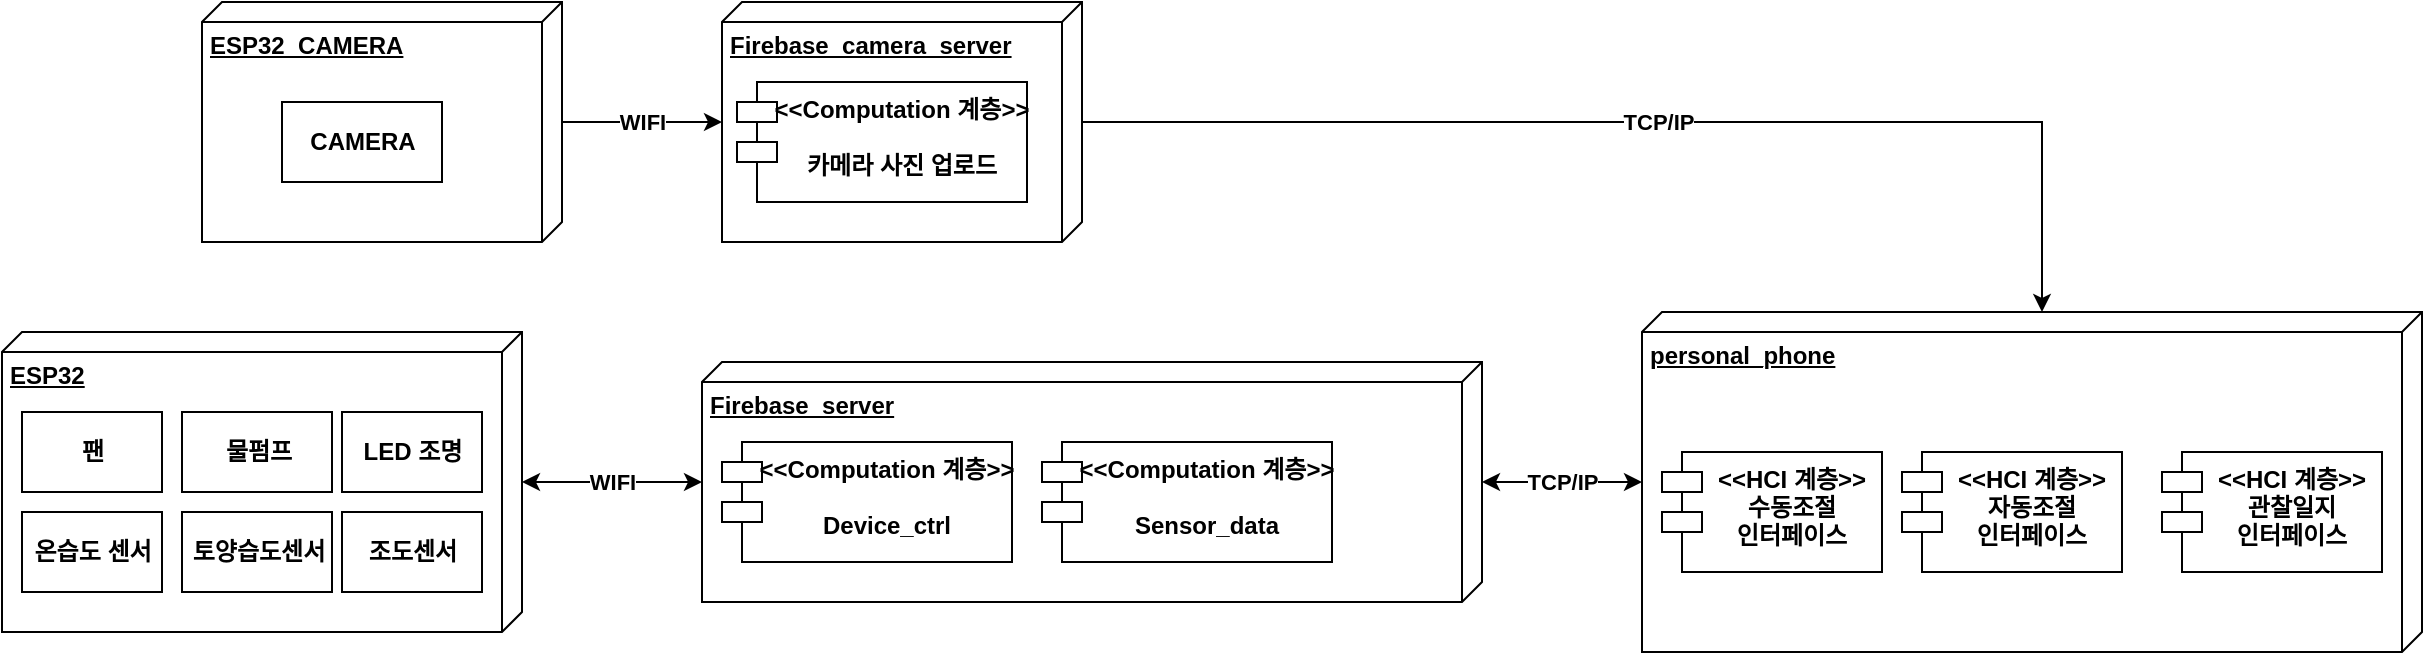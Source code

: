 <mxfile version="20.5.3" type="github">
  <diagram id="HNZRuX7kstUMs6-PcHcm" name="페이지-1">
    <mxGraphModel dx="1483" dy="5414" grid="1" gridSize="10" guides="1" tooltips="1" connect="1" arrows="1" fold="1" page="1" pageScale="1" pageWidth="3300" pageHeight="4681" math="0" shadow="0">
      <root>
        <mxCell id="0" />
        <mxCell id="1" parent="0" />
        <mxCell id="MpsCWGdp1KRCKXTL6OQV-17" value="TCP/IP" style="edgeStyle=orthogonalEdgeStyle;rounded=0;orthogonalLoop=1;jettySize=auto;html=1;entryX=0;entryY=0;entryDx=0;entryDy=190;entryPerimeter=0;fontStyle=1" edge="1" parent="1" source="MpsCWGdp1KRCKXTL6OQV-1" target="MpsCWGdp1KRCKXTL6OQV-4">
          <mxGeometry relative="1" as="geometry" />
        </mxCell>
        <mxCell id="MpsCWGdp1KRCKXTL6OQV-1" value="Firebase_camera_server" style="verticalAlign=top;align=left;spacingTop=8;spacingLeft=2;spacingRight=12;shape=cube;size=10;direction=south;fontStyle=5;html=1;" vertex="1" parent="1">
          <mxGeometry x="390" y="-30" width="180" height="120" as="geometry" />
        </mxCell>
        <mxCell id="MpsCWGdp1KRCKXTL6OQV-19" value="WIFI" style="edgeStyle=orthogonalEdgeStyle;rounded=0;orthogonalLoop=1;jettySize=auto;html=1;startArrow=classic;startFill=1;fontStyle=1" edge="1" parent="1" source="MpsCWGdp1KRCKXTL6OQV-2" target="MpsCWGdp1KRCKXTL6OQV-3">
          <mxGeometry relative="1" as="geometry" />
        </mxCell>
        <mxCell id="MpsCWGdp1KRCKXTL6OQV-18" value="TCP/IP" style="edgeStyle=orthogonalEdgeStyle;rounded=0;orthogonalLoop=1;jettySize=auto;html=1;startArrow=classic;startFill=1;fontStyle=1" edge="1" parent="1" source="MpsCWGdp1KRCKXTL6OQV-3" target="MpsCWGdp1KRCKXTL6OQV-4">
          <mxGeometry relative="1" as="geometry" />
        </mxCell>
        <mxCell id="MpsCWGdp1KRCKXTL6OQV-3" value="Firebase_server" style="verticalAlign=top;align=left;spacingTop=8;spacingLeft=2;spacingRight=12;shape=cube;size=10;direction=south;fontStyle=5;html=1;" vertex="1" parent="1">
          <mxGeometry x="380" y="150" width="390" height="120" as="geometry" />
        </mxCell>
        <mxCell id="MpsCWGdp1KRCKXTL6OQV-6" value="WIFI" style="edgeStyle=orthogonalEdgeStyle;rounded=0;orthogonalLoop=1;jettySize=auto;html=1;fontStyle=1" edge="1" parent="1" source="MpsCWGdp1KRCKXTL6OQV-5" target="MpsCWGdp1KRCKXTL6OQV-1">
          <mxGeometry relative="1" as="geometry" />
        </mxCell>
        <mxCell id="MpsCWGdp1KRCKXTL6OQV-5" value="ESP32_CAMERA" style="verticalAlign=top;align=left;spacingTop=8;spacingLeft=2;spacingRight=12;shape=cube;size=10;direction=south;fontStyle=5;html=1;" vertex="1" parent="1">
          <mxGeometry x="130" y="-30" width="180" height="120" as="geometry" />
        </mxCell>
        <mxCell id="MpsCWGdp1KRCKXTL6OQV-14" value="&lt;&lt;Computation 계층&gt;&gt;&#xa;&#xa;카메라 사진 업로드" style="shape=module;align=left;spacingLeft=20;align=center;verticalAlign=top;fontStyle=1" vertex="1" parent="1">
          <mxGeometry x="397.5" y="10" width="145" height="60" as="geometry" />
        </mxCell>
        <mxCell id="MpsCWGdp1KRCKXTL6OQV-15" value="&lt;&lt;Computation 계층&gt;&gt;&#xa;&#xa;Device_ctrl" style="shape=module;align=left;spacingLeft=20;align=center;verticalAlign=top;fontStyle=1" vertex="1" parent="1">
          <mxGeometry x="390" y="190" width="145" height="60" as="geometry" />
        </mxCell>
        <mxCell id="MpsCWGdp1KRCKXTL6OQV-16" value="&lt;&lt;Computation 계층&gt;&gt;&#xa;&#xa;Sensor_data" style="shape=module;align=left;spacingLeft=20;align=center;verticalAlign=top;fontStyle=1" vertex="1" parent="1">
          <mxGeometry x="550" y="190" width="145" height="60" as="geometry" />
        </mxCell>
        <mxCell id="MpsCWGdp1KRCKXTL6OQV-27" value="" style="group;fontStyle=1" vertex="1" connectable="0" parent="1">
          <mxGeometry x="30" y="135" width="260" height="150" as="geometry" />
        </mxCell>
        <mxCell id="MpsCWGdp1KRCKXTL6OQV-2" value="ESP32" style="verticalAlign=top;align=left;spacingTop=8;spacingLeft=2;spacingRight=12;shape=cube;size=10;direction=south;fontStyle=5;html=1;" vertex="1" parent="MpsCWGdp1KRCKXTL6OQV-27">
          <mxGeometry width="260" height="150" as="geometry" />
        </mxCell>
        <mxCell id="MpsCWGdp1KRCKXTL6OQV-20" value="팬" style="html=1;fontStyle=1" vertex="1" parent="MpsCWGdp1KRCKXTL6OQV-27">
          <mxGeometry x="10" y="40" width="70" height="40" as="geometry" />
        </mxCell>
        <mxCell id="MpsCWGdp1KRCKXTL6OQV-21" value="물펌프&lt;span style=&quot;color: rgba(0, 0, 0, 0); font-family: monospace; font-size: 0px; text-align: start;&quot;&gt;%3CmxGraphModel%3E%3Croot%3E%3CmxCell%20id%3D%220%22%2F%3E%3CmxCell%20id%3D%221%22%20parent%3D%220%22%2F%3E%3CmxCell%20id%3D%222%22%20value%3D%22%ED%8C%AC%22%20style%3D%22html%3D1%3B%22%20vertex%3D%221%22%20parent%3D%221%22%3E%3CmxGeometry%20x%3D%2260%22%20y%3D%22160%22%20width%3D%2270%22%20height%3D%2240%22%20as%3D%22geometry%22%2F%3E%3C%2FmxCell%3E%3C%2Froot%3E%3C%2FmxGraphModel%3E&lt;/span&gt;" style="html=1;fontStyle=1" vertex="1" parent="MpsCWGdp1KRCKXTL6OQV-27">
          <mxGeometry x="90" y="40" width="75" height="40" as="geometry" />
        </mxCell>
        <mxCell id="MpsCWGdp1KRCKXTL6OQV-22" value="온습도 센서" style="html=1;fontStyle=1" vertex="1" parent="MpsCWGdp1KRCKXTL6OQV-27">
          <mxGeometry x="10" y="90" width="70" height="40" as="geometry" />
        </mxCell>
        <mxCell id="MpsCWGdp1KRCKXTL6OQV-23" value="토양습도센서" style="html=1;fontStyle=1" vertex="1" parent="MpsCWGdp1KRCKXTL6OQV-27">
          <mxGeometry x="90" y="90" width="75" height="40" as="geometry" />
        </mxCell>
        <mxCell id="MpsCWGdp1KRCKXTL6OQV-24" value="LED 조명" style="html=1;fontStyle=1" vertex="1" parent="MpsCWGdp1KRCKXTL6OQV-27">
          <mxGeometry x="170" y="40" width="70" height="40" as="geometry" />
        </mxCell>
        <mxCell id="MpsCWGdp1KRCKXTL6OQV-26" value="조도센서" style="html=1;fontStyle=1" vertex="1" parent="MpsCWGdp1KRCKXTL6OQV-27">
          <mxGeometry x="170" y="90" width="70" height="40" as="geometry" />
        </mxCell>
        <mxCell id="MpsCWGdp1KRCKXTL6OQV-29" value="CAMERA" style="html=1;fontStyle=1" vertex="1" parent="1">
          <mxGeometry x="170" y="20" width="80" height="40" as="geometry" />
        </mxCell>
        <mxCell id="MpsCWGdp1KRCKXTL6OQV-31" value="" style="group;fontStyle=1" vertex="1" connectable="0" parent="1">
          <mxGeometry x="850" y="125" width="390" height="170" as="geometry" />
        </mxCell>
        <mxCell id="MpsCWGdp1KRCKXTL6OQV-4" value="personal_phone" style="verticalAlign=top;align=left;spacingTop=8;spacingLeft=2;spacingRight=12;shape=cube;size=10;direction=south;fontStyle=5;html=1;" vertex="1" parent="MpsCWGdp1KRCKXTL6OQV-31">
          <mxGeometry width="390" height="170" as="geometry" />
        </mxCell>
        <mxCell id="MpsCWGdp1KRCKXTL6OQV-11" value="&lt;&lt;HCI 계층&gt;&gt;&#xa;수동조절 &#xa;인터페이스" style="shape=module;align=left;spacingLeft=20;align=center;verticalAlign=top;fontStyle=1" vertex="1" parent="MpsCWGdp1KRCKXTL6OQV-31">
          <mxGeometry x="10" y="70" width="110" height="60" as="geometry" />
        </mxCell>
        <mxCell id="MpsCWGdp1KRCKXTL6OQV-12" value="&lt;&lt;HCI 계층&gt;&gt;&#xa;자동조절 &#xa;인터페이스" style="shape=module;align=left;spacingLeft=20;align=center;verticalAlign=top;fontStyle=1" vertex="1" parent="MpsCWGdp1KRCKXTL6OQV-31">
          <mxGeometry x="130" y="70" width="110" height="60" as="geometry" />
        </mxCell>
        <mxCell id="MpsCWGdp1KRCKXTL6OQV-13" value="&lt;&lt;HCI 계층&gt;&gt;&#xa;관찰일지&#xa;인터페이스" style="shape=module;align=left;spacingLeft=20;align=center;verticalAlign=top;fontStyle=1" vertex="1" parent="MpsCWGdp1KRCKXTL6OQV-31">
          <mxGeometry x="260" y="70" width="110" height="60" as="geometry" />
        </mxCell>
      </root>
    </mxGraphModel>
  </diagram>
</mxfile>
